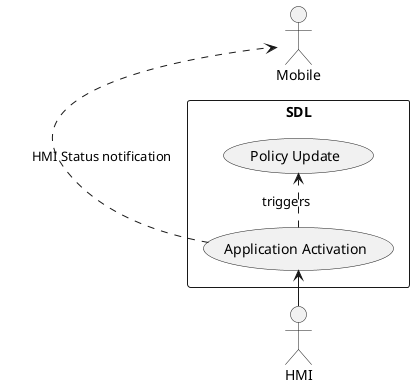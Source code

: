 @startuml
left to right direction
actor Mobile
actor HMI
rectangle SDL {
  HMI -> (Application Activation)
  (Application Activation) .> (Policy Update) : triggers
  (Application Activation) .> Mobile : HMI Status notification
}
@enduml
